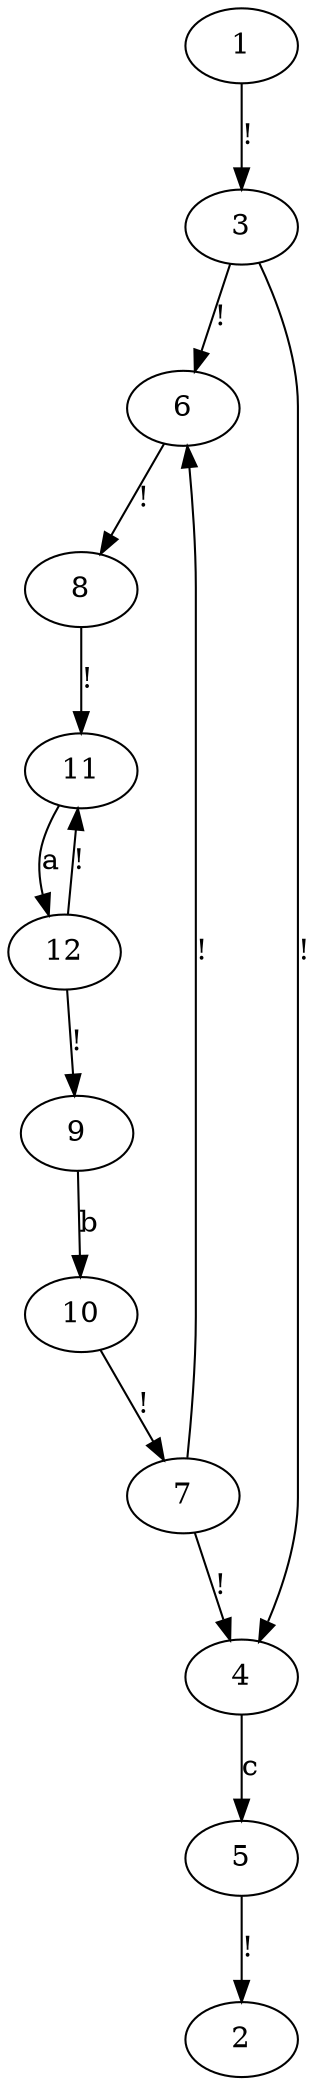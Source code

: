 strict digraph  {
	graph [epsilon="0.001"];
	1 -> 3	 [label="!"];
	3 -> 6	 [label="!"];
	3 -> 4	 [label="!"];
	4 -> 5	 [label=c];
	6 -> 8	 [label="!"];
	5 -> 2	 [label="!"];
	8 -> 11	 [label="!"];
	7 -> 6	 [label="!"];
	7 -> 4	 [label="!"];
	11 -> 12	 [label=a];
	9 -> 10	 [label=b];
	10 -> 7	 [label="!"];
	12 -> 11	 [label="!"];
	12 -> 9	 [label="!"];
}
